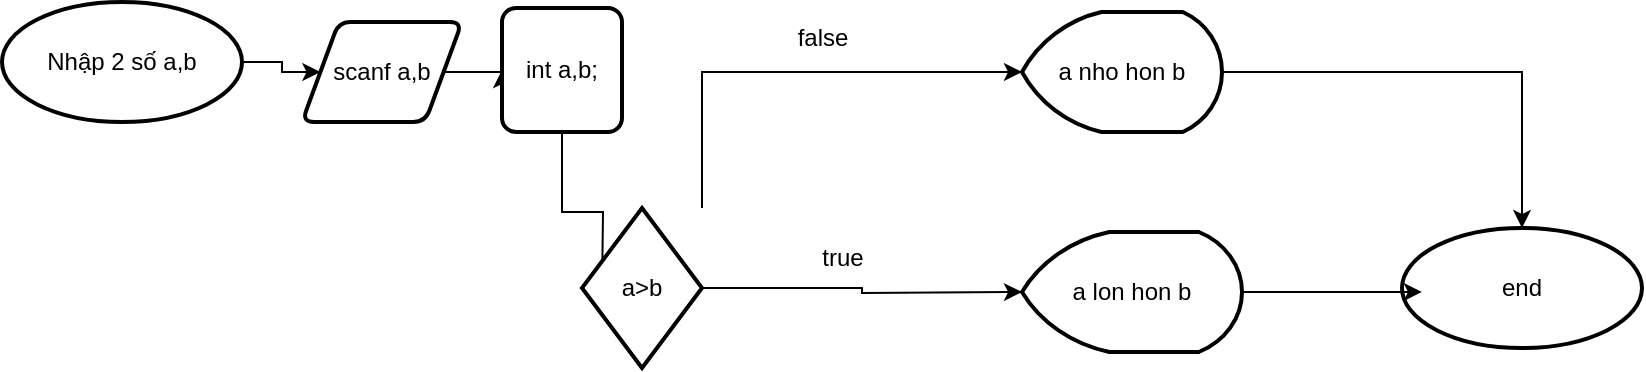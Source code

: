 <mxfile version="25.0.3">
  <diagram name="Page-1" id="ncddZihTLWJMlfTjUSpS">
    <mxGraphModel dx="1943" dy="585" grid="1" gridSize="10" guides="1" tooltips="1" connect="1" arrows="1" fold="1" page="1" pageScale="1" pageWidth="850" pageHeight="1100" math="0" shadow="0">
      <root>
        <mxCell id="0" />
        <mxCell id="1" parent="0" />
        <mxCell id="UbkMghXz4nUbj46d38Ch-2" style="edgeStyle=orthogonalEdgeStyle;rounded=0;orthogonalLoop=1;jettySize=auto;html=1;" parent="1" source="S76B5fLSaqc79eqEg7Jc-1" edge="1">
          <mxGeometry relative="1" as="geometry">
            <mxPoint x="260" y="230" as="targetPoint" />
          </mxGeometry>
        </mxCell>
        <mxCell id="UbkMghXz4nUbj46d38Ch-1" value="Nhập 2 số a,b" style="strokeWidth=2;html=1;shape=mxgraph.flowchart.start_1;whiteSpace=wrap;" parent="1" vertex="1">
          <mxGeometry x="-40" y="85" width="120" height="60" as="geometry" />
        </mxCell>
        <mxCell id="UbkMghXz4nUbj46d38Ch-4" style="edgeStyle=orthogonalEdgeStyle;rounded=0;orthogonalLoop=1;jettySize=auto;html=1;" parent="1" source="UbkMghXz4nUbj46d38Ch-3" edge="1">
          <mxGeometry relative="1" as="geometry">
            <mxPoint x="470" y="230" as="targetPoint" />
          </mxGeometry>
        </mxCell>
        <mxCell id="UbkMghXz4nUbj46d38Ch-7" style="edgeStyle=orthogonalEdgeStyle;rounded=0;orthogonalLoop=1;jettySize=auto;html=1;" parent="1" source="UbkMghXz4nUbj46d38Ch-3" target="UbkMghXz4nUbj46d38Ch-8" edge="1">
          <mxGeometry relative="1" as="geometry">
            <mxPoint x="470" y="120" as="targetPoint" />
            <Array as="points">
              <mxPoint x="310" y="120" />
              <mxPoint x="311" y="120" />
            </Array>
          </mxGeometry>
        </mxCell>
        <mxCell id="UbkMghXz4nUbj46d38Ch-3" value="a&amp;gt;b" style="strokeWidth=2;html=1;shape=mxgraph.flowchart.decision;whiteSpace=wrap;" parent="1" vertex="1">
          <mxGeometry x="250" y="188" width="60" height="80" as="geometry" />
        </mxCell>
        <mxCell id="UbkMghXz4nUbj46d38Ch-5" value="a lon hon b" style="strokeWidth=2;html=1;shape=mxgraph.flowchart.display;whiteSpace=wrap;" parent="1" vertex="1">
          <mxGeometry x="470" y="200" width="110" height="60" as="geometry" />
        </mxCell>
        <mxCell id="UbkMghXz4nUbj46d38Ch-6" value="true" style="text;html=1;align=center;verticalAlign=middle;resizable=0;points=[];autosize=1;strokeColor=none;fillColor=none;" parent="1" vertex="1">
          <mxGeometry x="360" y="198" width="40" height="30" as="geometry" />
        </mxCell>
        <mxCell id="UbkMghXz4nUbj46d38Ch-12" style="edgeStyle=orthogonalEdgeStyle;rounded=0;orthogonalLoop=1;jettySize=auto;html=1;entryX=0.5;entryY=0;entryDx=0;entryDy=0;entryPerimeter=0;" parent="1" source="UbkMghXz4nUbj46d38Ch-8" target="UbkMghXz4nUbj46d38Ch-10" edge="1">
          <mxGeometry relative="1" as="geometry">
            <mxPoint x="720" y="120" as="targetPoint" />
          </mxGeometry>
        </mxCell>
        <mxCell id="UbkMghXz4nUbj46d38Ch-8" value="a nho hon b" style="strokeWidth=2;html=1;shape=mxgraph.flowchart.display;whiteSpace=wrap;" parent="1" vertex="1">
          <mxGeometry x="470" y="90" width="100" height="60" as="geometry" />
        </mxCell>
        <mxCell id="UbkMghXz4nUbj46d38Ch-9" value="false" style="text;html=1;align=center;verticalAlign=middle;resizable=0;points=[];autosize=1;strokeColor=none;fillColor=none;" parent="1" vertex="1">
          <mxGeometry x="345" y="88" width="50" height="30" as="geometry" />
        </mxCell>
        <mxCell id="UbkMghXz4nUbj46d38Ch-10" value="end" style="strokeWidth=2;html=1;shape=mxgraph.flowchart.start_1;whiteSpace=wrap;" parent="1" vertex="1">
          <mxGeometry x="660" y="198" width="120" height="60" as="geometry" />
        </mxCell>
        <mxCell id="UbkMghXz4nUbj46d38Ch-11" style="edgeStyle=orthogonalEdgeStyle;rounded=0;orthogonalLoop=1;jettySize=auto;html=1;entryX=0.083;entryY=0.533;entryDx=0;entryDy=0;entryPerimeter=0;" parent="1" source="UbkMghXz4nUbj46d38Ch-5" target="UbkMghXz4nUbj46d38Ch-10" edge="1">
          <mxGeometry relative="1" as="geometry" />
        </mxCell>
        <mxCell id="S76B5fLSaqc79eqEg7Jc-2" value="" style="edgeStyle=orthogonalEdgeStyle;rounded=0;orthogonalLoop=1;jettySize=auto;html=1;" edge="1" parent="1" source="S76B5fLSaqc79eqEg7Jc-4" target="S76B5fLSaqc79eqEg7Jc-1">
          <mxGeometry relative="1" as="geometry">
            <mxPoint x="260" y="230" as="targetPoint" />
            <mxPoint x="90" y="140" as="sourcePoint" />
          </mxGeometry>
        </mxCell>
        <mxCell id="S76B5fLSaqc79eqEg7Jc-1" value="int a,b;" style="rounded=1;whiteSpace=wrap;html=1;absoluteArcSize=1;arcSize=14;strokeWidth=2;" vertex="1" parent="1">
          <mxGeometry x="210" y="88" width="60" height="62" as="geometry" />
        </mxCell>
        <mxCell id="S76B5fLSaqc79eqEg7Jc-5" value="" style="edgeStyle=orthogonalEdgeStyle;rounded=0;orthogonalLoop=1;jettySize=auto;html=1;" edge="1" parent="1" source="UbkMghXz4nUbj46d38Ch-1" target="S76B5fLSaqc79eqEg7Jc-4">
          <mxGeometry relative="1" as="geometry">
            <mxPoint x="190" y="119" as="targetPoint" />
            <mxPoint x="90" y="140" as="sourcePoint" />
          </mxGeometry>
        </mxCell>
        <mxCell id="S76B5fLSaqc79eqEg7Jc-4" value="scanf a,b" style="shape=parallelogram;html=1;strokeWidth=2;perimeter=parallelogramPerimeter;whiteSpace=wrap;rounded=1;arcSize=12;size=0.23;" vertex="1" parent="1">
          <mxGeometry x="110" y="95" width="80" height="50" as="geometry" />
        </mxCell>
      </root>
    </mxGraphModel>
  </diagram>
</mxfile>
